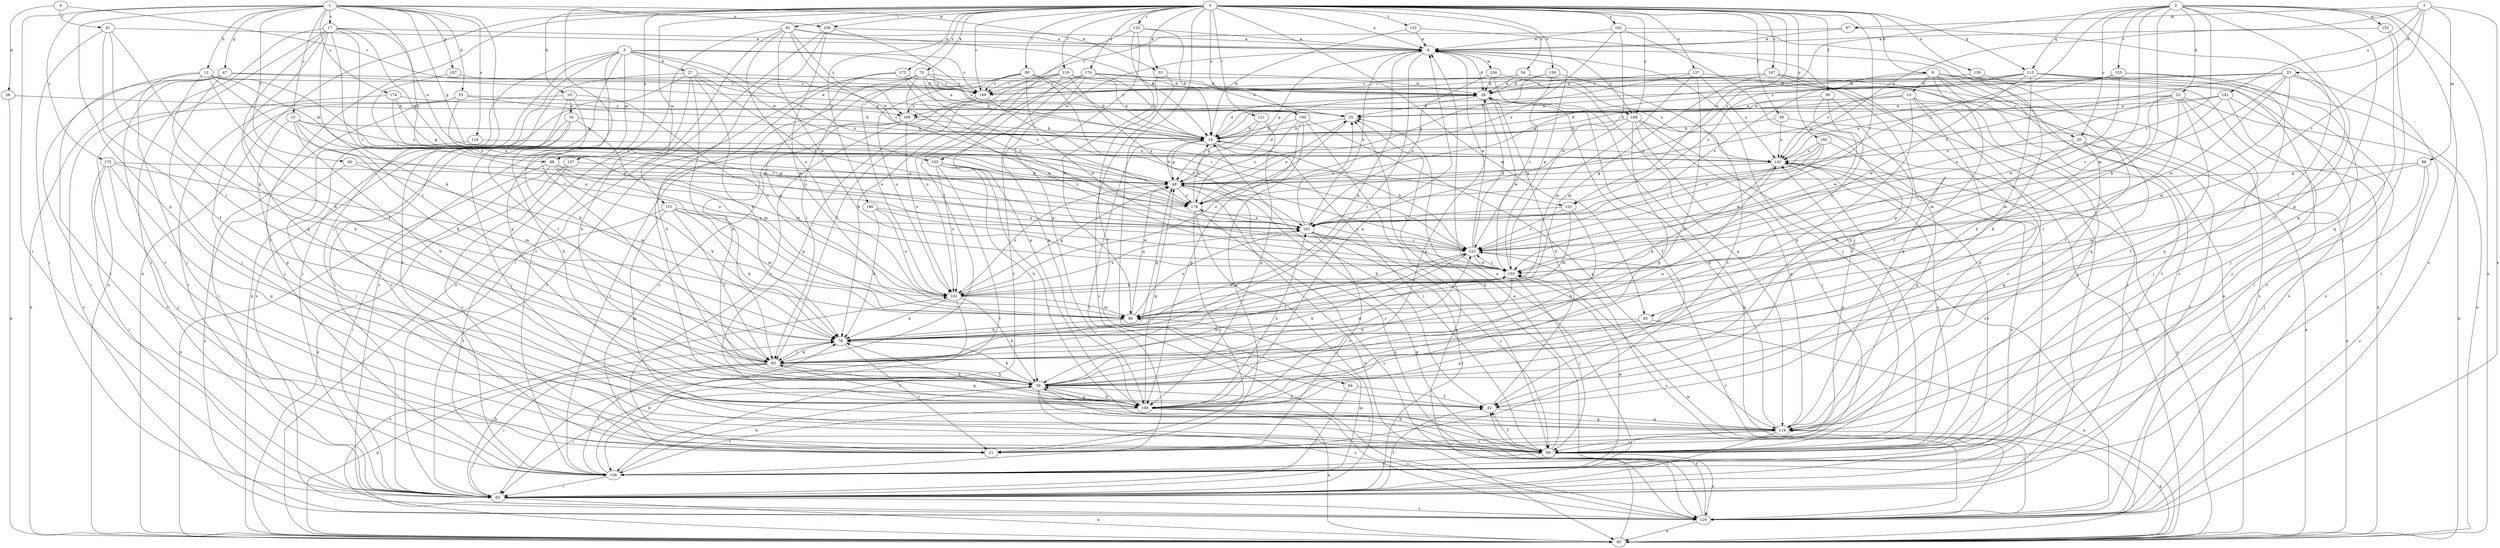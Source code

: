 strict digraph  {
0;
1;
2;
3;
4;
5;
6;
9;
10;
11;
13;
14;
15;
17;
20;
21;
22;
25;
26;
27;
28;
33;
34;
35;
36;
38;
40;
41;
42;
47;
48;
54;
55;
56;
63;
64;
69;
70;
76;
80;
81;
83;
85;
86;
87;
88;
89;
95;
100;
101;
102;
106;
107;
109;
113;
116;
118;
121;
122;
123;
124;
125;
129;
132;
136;
137;
139;
140;
141;
142;
146;
147;
149;
151;
152;
153;
154;
155;
157;
159;
161;
162;
168;
169;
170;
173;
174;
175;
176;
0 -> 6  [label=a];
0 -> 9  [label=b];
0 -> 10  [label=b];
0 -> 33  [label=e];
0 -> 36  [label=f];
0 -> 38  [label=f];
0 -> 54  [label=h];
0 -> 64  [label=j];
0 -> 70  [label=k];
0 -> 80  [label=l];
0 -> 81  [label=l];
0 -> 83  [label=l];
0 -> 85  [label=m];
0 -> 95  [label=n];
0 -> 100  [label=o];
0 -> 101  [label=o];
0 -> 106  [label=p];
0 -> 113  [label=q];
0 -> 118  [label=r];
0 -> 121  [label=r];
0 -> 122  [label=r];
0 -> 123  [label=r];
0 -> 132  [label=t];
0 -> 136  [label=t];
0 -> 137  [label=u];
0 -> 139  [label=u];
0 -> 140  [label=u];
0 -> 146  [label=v];
0 -> 147  [label=v];
0 -> 149  [label=v];
0 -> 151  [label=w];
0 -> 157  [label=x];
0 -> 159  [label=x];
0 -> 162  [label=y];
0 -> 168  [label=y];
0 -> 170  [label=z];
0 -> 173  [label=z];
1 -> 11  [label=b];
1 -> 15  [label=c];
1 -> 17  [label=c];
1 -> 33  [label=e];
1 -> 40  [label=f];
1 -> 47  [label=g];
1 -> 48  [label=g];
1 -> 55  [label=h];
1 -> 63  [label=i];
1 -> 69  [label=j];
1 -> 106  [label=p];
1 -> 107  [label=p];
1 -> 109  [label=p];
1 -> 124  [label=s];
1 -> 174  [label=z];
1 -> 175  [label=z];
1 -> 176  [label=z];
2 -> 20  [label=c];
2 -> 22  [label=d];
2 -> 76  [label=k];
2 -> 85  [label=m];
2 -> 95  [label=n];
2 -> 109  [label=p];
2 -> 113  [label=q];
2 -> 116  [label=q];
2 -> 123  [label=r];
2 -> 125  [label=s];
2 -> 129  [label=s];
2 -> 152  [label=w];
2 -> 161  [label=x];
2 -> 176  [label=z];
3 -> 25  [label=d];
3 -> 86  [label=m];
3 -> 87  [label=m];
3 -> 123  [label=r];
3 -> 129  [label=s];
3 -> 141  [label=u];
3 -> 142  [label=u];
4 -> 26  [label=d];
4 -> 41  [label=f];
4 -> 149  [label=v];
5 -> 27  [label=d];
5 -> 63  [label=i];
5 -> 88  [label=m];
5 -> 95  [label=n];
5 -> 101  [label=o];
5 -> 109  [label=p];
5 -> 129  [label=s];
5 -> 136  [label=t];
5 -> 149  [label=v];
5 -> 153  [label=w];
5 -> 168  [label=y];
6 -> 28  [label=d];
6 -> 48  [label=g];
6 -> 69  [label=j];
6 -> 76  [label=k];
6 -> 83  [label=l];
6 -> 153  [label=w];
6 -> 154  [label=w];
6 -> 168  [label=y];
9 -> 13  [label=b];
9 -> 14  [label=b];
9 -> 20  [label=c];
9 -> 42  [label=f];
9 -> 95  [label=n];
9 -> 101  [label=o];
9 -> 129  [label=s];
9 -> 136  [label=t];
10 -> 34  [label=e];
10 -> 63  [label=i];
10 -> 76  [label=k];
10 -> 83  [label=l];
10 -> 102  [label=o];
11 -> 56  [label=h];
11 -> 69  [label=j];
11 -> 83  [label=l];
11 -> 88  [label=m];
11 -> 102  [label=o];
11 -> 136  [label=t];
11 -> 149  [label=v];
11 -> 161  [label=x];
13 -> 14  [label=b];
13 -> 21  [label=c];
13 -> 35  [label=e];
13 -> 56  [label=h];
13 -> 69  [label=j];
13 -> 116  [label=q];
14 -> 28  [label=d];
14 -> 48  [label=g];
14 -> 69  [label=j];
14 -> 136  [label=t];
14 -> 142  [label=u];
15 -> 14  [label=b];
15 -> 56  [label=h];
15 -> 76  [label=k];
15 -> 102  [label=o];
15 -> 109  [label=p];
15 -> 142  [label=u];
17 -> 6  [label=a];
17 -> 48  [label=g];
17 -> 56  [label=h];
17 -> 63  [label=i];
17 -> 76  [label=k];
17 -> 83  [label=l];
17 -> 95  [label=n];
17 -> 116  [label=q];
17 -> 123  [label=r];
17 -> 142  [label=u];
20 -> 76  [label=k];
20 -> 95  [label=n];
20 -> 116  [label=q];
20 -> 136  [label=t];
20 -> 142  [label=u];
21 -> 142  [label=u];
22 -> 35  [label=e];
22 -> 42  [label=f];
22 -> 69  [label=j];
22 -> 83  [label=l];
22 -> 89  [label=m];
22 -> 95  [label=n];
22 -> 142  [label=u];
22 -> 161  [label=x];
25 -> 28  [label=d];
25 -> 83  [label=l];
25 -> 89  [label=m];
25 -> 123  [label=r];
25 -> 136  [label=t];
25 -> 155  [label=w];
25 -> 169  [label=y];
25 -> 176  [label=z];
26 -> 35  [label=e];
26 -> 95  [label=n];
27 -> 14  [label=b];
27 -> 28  [label=d];
27 -> 56  [label=h];
27 -> 63  [label=i];
27 -> 76  [label=k];
27 -> 83  [label=l];
27 -> 129  [label=s];
27 -> 161  [label=x];
28 -> 35  [label=e];
28 -> 42  [label=f];
28 -> 109  [label=p];
28 -> 155  [label=w];
33 -> 28  [label=d];
33 -> 42  [label=f];
33 -> 129  [label=s];
34 -> 14  [label=b];
34 -> 21  [label=c];
34 -> 56  [label=h];
34 -> 69  [label=j];
34 -> 89  [label=m];
35 -> 14  [label=b];
35 -> 102  [label=o];
36 -> 35  [label=e];
36 -> 56  [label=h];
36 -> 102  [label=o];
36 -> 155  [label=w];
38 -> 14  [label=b];
38 -> 95  [label=n];
38 -> 142  [label=u];
40 -> 48  [label=g];
40 -> 89  [label=m];
40 -> 129  [label=s];
41 -> 6  [label=a];
41 -> 42  [label=f];
41 -> 63  [label=i];
41 -> 76  [label=k];
41 -> 83  [label=l];
42 -> 14  [label=b];
42 -> 28  [label=d];
42 -> 116  [label=q];
47 -> 21  [label=c];
47 -> 35  [label=e];
47 -> 63  [label=i];
47 -> 69  [label=j];
47 -> 95  [label=n];
47 -> 149  [label=v];
48 -> 14  [label=b];
48 -> 28  [label=d];
48 -> 95  [label=n];
48 -> 102  [label=o];
48 -> 129  [label=s];
48 -> 176  [label=z];
54 -> 28  [label=d];
54 -> 116  [label=q];
54 -> 149  [label=v];
55 -> 14  [label=b];
55 -> 35  [label=e];
55 -> 69  [label=j];
55 -> 123  [label=r];
55 -> 136  [label=t];
56 -> 42  [label=f];
56 -> 63  [label=i];
56 -> 69  [label=j];
56 -> 76  [label=k];
56 -> 109  [label=p];
56 -> 123  [label=r];
56 -> 129  [label=s];
56 -> 142  [label=u];
63 -> 6  [label=a];
63 -> 42  [label=f];
63 -> 76  [label=k];
63 -> 89  [label=m];
63 -> 95  [label=n];
63 -> 129  [label=s];
63 -> 142  [label=u];
64 -> 42  [label=f];
64 -> 63  [label=i];
69 -> 35  [label=e];
69 -> 42  [label=f];
69 -> 56  [label=h];
69 -> 129  [label=s];
69 -> 136  [label=t];
69 -> 142  [label=u];
70 -> 28  [label=d];
70 -> 35  [label=e];
70 -> 56  [label=h];
70 -> 63  [label=i];
70 -> 102  [label=o];
70 -> 149  [label=v];
70 -> 155  [label=w];
70 -> 176  [label=z];
76 -> 21  [label=c];
76 -> 48  [label=g];
76 -> 83  [label=l];
80 -> 14  [label=b];
80 -> 83  [label=l];
80 -> 102  [label=o];
80 -> 123  [label=r];
80 -> 149  [label=v];
80 -> 155  [label=w];
81 -> 6  [label=a];
81 -> 14  [label=b];
81 -> 95  [label=n];
81 -> 102  [label=o];
81 -> 136  [label=t];
81 -> 155  [label=w];
81 -> 169  [label=y];
81 -> 176  [label=z];
83 -> 56  [label=h];
83 -> 63  [label=i];
83 -> 76  [label=k];
83 -> 95  [label=n];
83 -> 109  [label=p];
83 -> 123  [label=r];
83 -> 136  [label=t];
83 -> 155  [label=w];
85 -> 76  [label=k];
85 -> 95  [label=n];
85 -> 109  [label=p];
86 -> 48  [label=g];
86 -> 69  [label=j];
86 -> 89  [label=m];
86 -> 129  [label=s];
87 -> 6  [label=a];
87 -> 83  [label=l];
87 -> 149  [label=v];
88 -> 48  [label=g];
88 -> 63  [label=i];
88 -> 76  [label=k];
88 -> 95  [label=n];
88 -> 155  [label=w];
88 -> 176  [label=z];
89 -> 48  [label=g];
89 -> 76  [label=k];
89 -> 161  [label=x];
95 -> 6  [label=a];
95 -> 35  [label=e];
95 -> 102  [label=o];
95 -> 116  [label=q];
95 -> 142  [label=u];
100 -> 14  [label=b];
100 -> 21  [label=c];
100 -> 69  [label=j];
100 -> 109  [label=p];
100 -> 116  [label=q];
100 -> 176  [label=z];
101 -> 56  [label=h];
101 -> 89  [label=m];
101 -> 123  [label=r];
101 -> 161  [label=x];
102 -> 48  [label=g];
102 -> 56  [label=h];
102 -> 63  [label=i];
102 -> 76  [label=k];
102 -> 89  [label=m];
102 -> 155  [label=w];
102 -> 161  [label=x];
106 -> 6  [label=a];
106 -> 42  [label=f];
106 -> 63  [label=i];
106 -> 89  [label=m];
106 -> 142  [label=u];
107 -> 28  [label=d];
107 -> 161  [label=x];
109 -> 6  [label=a];
109 -> 48  [label=g];
109 -> 56  [label=h];
109 -> 76  [label=k];
109 -> 83  [label=l];
109 -> 95  [label=n];
109 -> 116  [label=q];
109 -> 129  [label=s];
109 -> 136  [label=t];
109 -> 161  [label=x];
113 -> 48  [label=g];
113 -> 56  [label=h];
113 -> 63  [label=i];
113 -> 95  [label=n];
113 -> 129  [label=s];
113 -> 149  [label=v];
113 -> 155  [label=w];
113 -> 161  [label=x];
116 -> 21  [label=c];
116 -> 28  [label=d];
116 -> 63  [label=i];
116 -> 69  [label=j];
118 -> 14  [label=b];
118 -> 28  [label=d];
118 -> 76  [label=k];
118 -> 83  [label=l];
118 -> 109  [label=p];
118 -> 149  [label=v];
118 -> 161  [label=x];
121 -> 14  [label=b];
121 -> 48  [label=g];
121 -> 109  [label=p];
122 -> 6  [label=a];
122 -> 14  [label=b];
122 -> 83  [label=l];
122 -> 89  [label=m];
122 -> 109  [label=p];
123 -> 6  [label=a];
123 -> 14  [label=b];
123 -> 28  [label=d];
123 -> 56  [label=h];
123 -> 83  [label=l];
123 -> 129  [label=s];
123 -> 155  [label=w];
123 -> 176  [label=z];
124 -> 69  [label=j];
124 -> 142  [label=u];
125 -> 48  [label=g];
125 -> 69  [label=j];
125 -> 116  [label=q];
125 -> 142  [label=u];
125 -> 149  [label=v];
125 -> 155  [label=w];
129 -> 42  [label=f];
129 -> 48  [label=g];
129 -> 95  [label=n];
129 -> 123  [label=r];
129 -> 155  [label=w];
132 -> 6  [label=a];
132 -> 14  [label=b];
132 -> 63  [label=i];
136 -> 35  [label=e];
136 -> 56  [label=h];
136 -> 63  [label=i];
136 -> 76  [label=k];
136 -> 155  [label=w];
137 -> 14  [label=b];
137 -> 28  [label=d];
137 -> 56  [label=h];
137 -> 63  [label=i];
137 -> 89  [label=m];
137 -> 142  [label=u];
139 -> 28  [label=d];
139 -> 42  [label=f];
139 -> 56  [label=h];
140 -> 116  [label=q];
140 -> 123  [label=r];
140 -> 142  [label=u];
140 -> 155  [label=w];
140 -> 161  [label=x];
141 -> 14  [label=b];
141 -> 35  [label=e];
141 -> 69  [label=j];
141 -> 89  [label=m];
141 -> 136  [label=t];
142 -> 48  [label=g];
142 -> 69  [label=j];
142 -> 76  [label=k];
142 -> 136  [label=t];
146 -> 76  [label=k];
146 -> 102  [label=o];
146 -> 155  [label=w];
146 -> 161  [label=x];
147 -> 63  [label=i];
147 -> 89  [label=m];
147 -> 116  [label=q];
147 -> 129  [label=s];
147 -> 149  [label=v];
147 -> 169  [label=y];
149 -> 21  [label=c];
149 -> 109  [label=p];
149 -> 123  [label=r];
149 -> 169  [label=y];
151 -> 76  [label=k];
151 -> 83  [label=l];
151 -> 89  [label=m];
151 -> 116  [label=q];
151 -> 136  [label=t];
151 -> 161  [label=x];
152 -> 6  [label=a];
152 -> 69  [label=j];
152 -> 116  [label=q];
153 -> 48  [label=g];
153 -> 56  [label=h];
153 -> 69  [label=j];
153 -> 102  [label=o];
153 -> 136  [label=t];
153 -> 176  [label=z];
154 -> 28  [label=d];
154 -> 95  [label=n];
154 -> 116  [label=q];
154 -> 161  [label=x];
155 -> 6  [label=a];
155 -> 56  [label=h];
155 -> 69  [label=j];
155 -> 102  [label=o];
155 -> 123  [label=r];
157 -> 21  [label=c];
157 -> 48  [label=g];
157 -> 95  [label=n];
159 -> 21  [label=c];
159 -> 28  [label=d];
159 -> 48  [label=g];
159 -> 123  [label=r];
161 -> 6  [label=a];
161 -> 21  [label=c];
161 -> 35  [label=e];
161 -> 63  [label=i];
161 -> 69  [label=j];
161 -> 123  [label=r];
162 -> 6  [label=a];
162 -> 109  [label=p];
162 -> 129  [label=s];
162 -> 155  [label=w];
162 -> 176  [label=z];
168 -> 14  [label=b];
168 -> 69  [label=j];
168 -> 95  [label=n];
168 -> 109  [label=p];
168 -> 116  [label=q];
168 -> 129  [label=s];
168 -> 161  [label=x];
169 -> 14  [label=b];
169 -> 21  [label=c];
169 -> 102  [label=o];
169 -> 136  [label=t];
170 -> 14  [label=b];
170 -> 35  [label=e];
170 -> 102  [label=o];
170 -> 109  [label=p];
170 -> 136  [label=t];
170 -> 142  [label=u];
170 -> 149  [label=v];
173 -> 14  [label=b];
173 -> 56  [label=h];
173 -> 89  [label=m];
173 -> 149  [label=v];
173 -> 161  [label=x];
174 -> 48  [label=g];
174 -> 129  [label=s];
174 -> 169  [label=y];
174 -> 176  [label=z];
175 -> 21  [label=c];
175 -> 48  [label=g];
175 -> 63  [label=i];
175 -> 69  [label=j];
175 -> 89  [label=m];
175 -> 116  [label=q];
176 -> 14  [label=b];
176 -> 21  [label=c];
176 -> 35  [label=e];
176 -> 63  [label=i];
176 -> 129  [label=s];
176 -> 161  [label=x];
}
